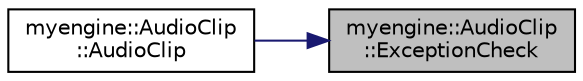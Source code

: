 digraph "myengine::AudioClip::ExceptionCheck"
{
 // LATEX_PDF_SIZE
  edge [fontname="Helvetica",fontsize="10",labelfontname="Helvetica",labelfontsize="10"];
  node [fontname="Helvetica",fontsize="10",shape=record];
  rankdir="RL";
  Node1 [label="myengine::AudioClip\l::ExceptionCheck",height=0.2,width=0.4,color="black", fillcolor="grey75", style="filled", fontcolor="black",tooltip="OpenAL Soft exception checking."];
  Node1 -> Node2 [dir="back",color="midnightblue",fontsize="10",style="solid",fontname="Helvetica"];
  Node2 [label="myengine::AudioClip\l::AudioClip",height=0.2,width=0.4,color="black", fillcolor="white", style="filled",URL="$structmyengine_1_1_audio_clip.html#a6eb1bd1974bbc93c8559e8f56a31446b",tooltip="Initialises the AudioClip."];
}
